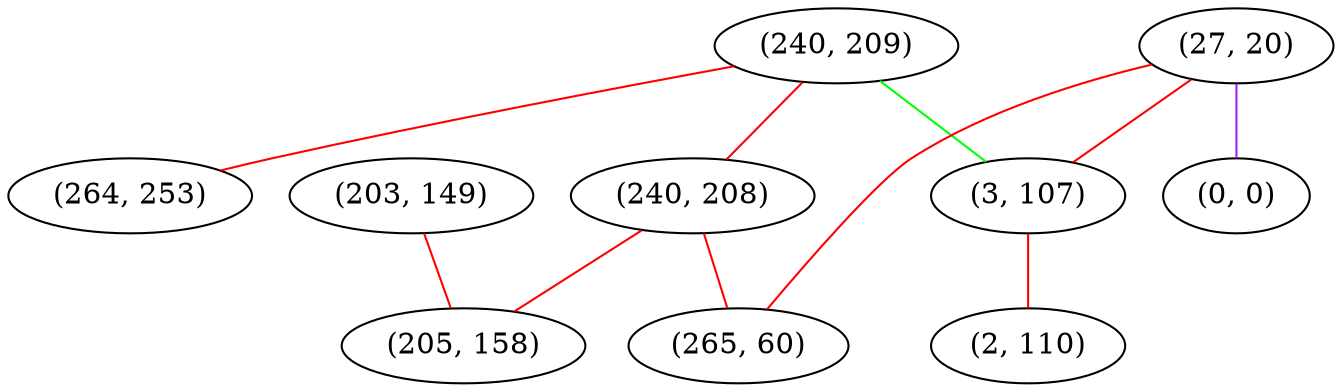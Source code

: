 graph "" {
"(240, 209)";
"(240, 208)";
"(27, 20)";
"(3, 107)";
"(265, 60)";
"(0, 0)";
"(264, 253)";
"(203, 149)";
"(205, 158)";
"(2, 110)";
"(240, 209)" -- "(240, 208)"  [color=red, key=0, weight=1];
"(240, 209)" -- "(264, 253)"  [color=red, key=0, weight=1];
"(240, 209)" -- "(3, 107)"  [color=green, key=0, weight=2];
"(240, 208)" -- "(205, 158)"  [color=red, key=0, weight=1];
"(240, 208)" -- "(265, 60)"  [color=red, key=0, weight=1];
"(27, 20)" -- "(0, 0)"  [color=purple, key=0, weight=4];
"(27, 20)" -- "(3, 107)"  [color=red, key=0, weight=1];
"(27, 20)" -- "(265, 60)"  [color=red, key=0, weight=1];
"(3, 107)" -- "(2, 110)"  [color=red, key=0, weight=1];
"(203, 149)" -- "(205, 158)"  [color=red, key=0, weight=1];
}
